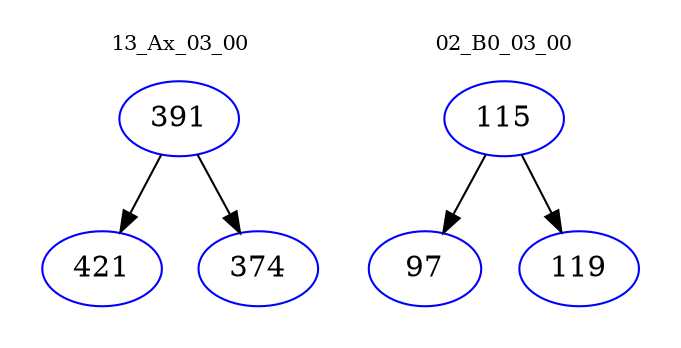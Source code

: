 digraph{
subgraph cluster_0 {
color = white
label = "13_Ax_03_00";
fontsize=10;
T0_391 [label="391", color="blue"]
T0_391 -> T0_421 [color="black"]
T0_421 [label="421", color="blue"]
T0_391 -> T0_374 [color="black"]
T0_374 [label="374", color="blue"]
}
subgraph cluster_1 {
color = white
label = "02_B0_03_00";
fontsize=10;
T1_115 [label="115", color="blue"]
T1_115 -> T1_97 [color="black"]
T1_97 [label="97", color="blue"]
T1_115 -> T1_119 [color="black"]
T1_119 [label="119", color="blue"]
}
}
